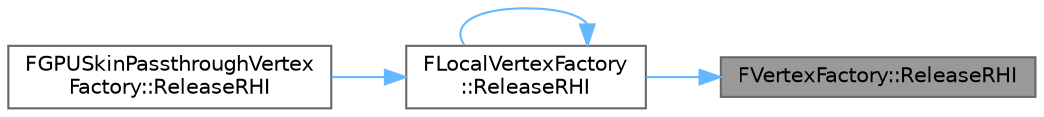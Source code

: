 digraph "FVertexFactory::ReleaseRHI"
{
 // INTERACTIVE_SVG=YES
 // LATEX_PDF_SIZE
  bgcolor="transparent";
  edge [fontname=Helvetica,fontsize=10,labelfontname=Helvetica,labelfontsize=10];
  node [fontname=Helvetica,fontsize=10,shape=box,height=0.2,width=0.4];
  rankdir="RL";
  Node1 [id="Node000001",label="FVertexFactory::ReleaseRHI",height=0.2,width=0.4,color="gray40", fillcolor="grey60", style="filled", fontcolor="black",tooltip="Releases the RHI resources used by this resource."];
  Node1 -> Node2 [id="edge1_Node000001_Node000002",dir="back",color="steelblue1",style="solid",tooltip=" "];
  Node2 [id="Node000002",label="FLocalVertexFactory\l::ReleaseRHI",height=0.2,width=0.4,color="grey40", fillcolor="white", style="filled",URL="$db/d29/classFLocalVertexFactory.html#a165c688981f1a5cc29d48c6aeeb7f7b3",tooltip="Releases the RHI resources used by this resource."];
  Node2 -> Node3 [id="edge2_Node000002_Node000003",dir="back",color="steelblue1",style="solid",tooltip=" "];
  Node3 [id="Node000003",label="FGPUSkinPassthroughVertex\lFactory::ReleaseRHI",height=0.2,width=0.4,color="grey40", fillcolor="white", style="filled",URL="$d0/d7b/classFGPUSkinPassthroughVertexFactory.html#ae9f15e8e3c6972f1def2d107962bcc9e",tooltip="Releases the RHI resources used by this resource."];
  Node2 -> Node2 [id="edge3_Node000002_Node000002",dir="back",color="steelblue1",style="solid",tooltip=" "];
}
